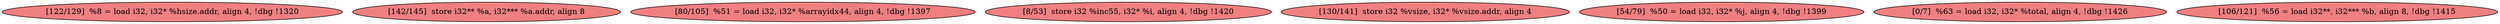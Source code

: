 
digraph G {


node205 [fillcolor=lightcoral,label="[122/129]  %8 = load i32, i32* %hsize.addr, align 4, !dbg !1320",shape=ellipse,style=filled ]
node204 [fillcolor=lightcoral,label="[142/145]  store i32** %a, i32*** %a.addr, align 8",shape=ellipse,style=filled ]
node199 [fillcolor=lightcoral,label="[80/105]  %51 = load i32, i32* %arrayidx44, align 4, !dbg !1397",shape=ellipse,style=filled ]
node200 [fillcolor=lightcoral,label="[8/53]  store i32 %inc55, i32* %i, align 4, !dbg !1420",shape=ellipse,style=filled ]
node203 [fillcolor=lightcoral,label="[130/141]  store i32 %vsize, i32* %vsize.addr, align 4",shape=ellipse,style=filled ]
node198 [fillcolor=lightcoral,label="[54/79]  %50 = load i32, i32* %j, align 4, !dbg !1399",shape=ellipse,style=filled ]
node201 [fillcolor=lightcoral,label="[0/7]  %63 = load i32, i32* %total, align 4, !dbg !1426",shape=ellipse,style=filled ]
node202 [fillcolor=lightcoral,label="[106/121]  %56 = load i32**, i32*** %b, align 8, !dbg !1415",shape=ellipse,style=filled ]



}
